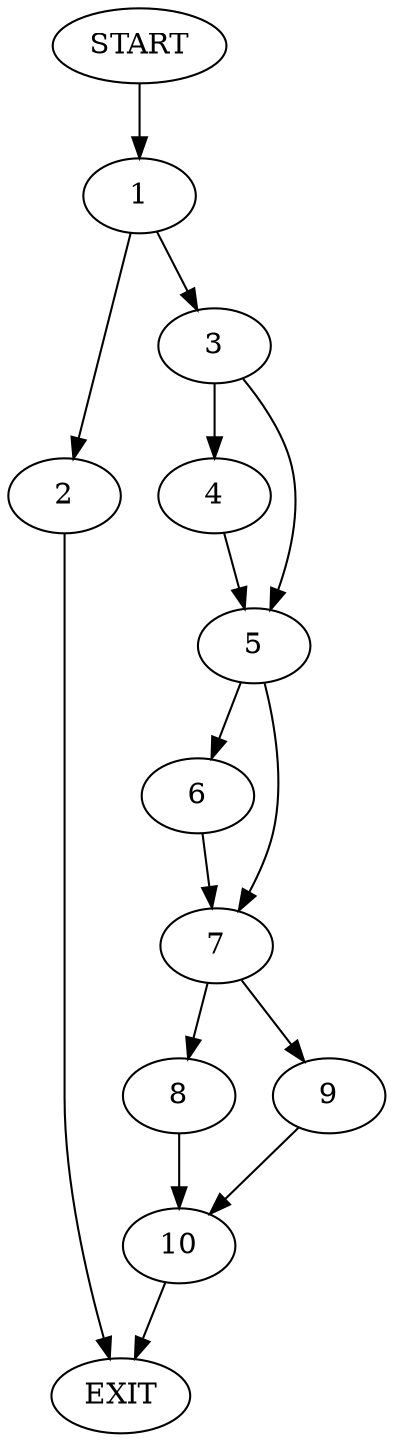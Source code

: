 digraph {
0 [label="START"]
11 [label="EXIT"]
0 -> 1
1 -> 2
1 -> 3
2 -> 11
3 -> 4
3 -> 5
5 -> 6
5 -> 7
4 -> 5
7 -> 8
7 -> 9
6 -> 7
9 -> 10
8 -> 10
10 -> 11
}
